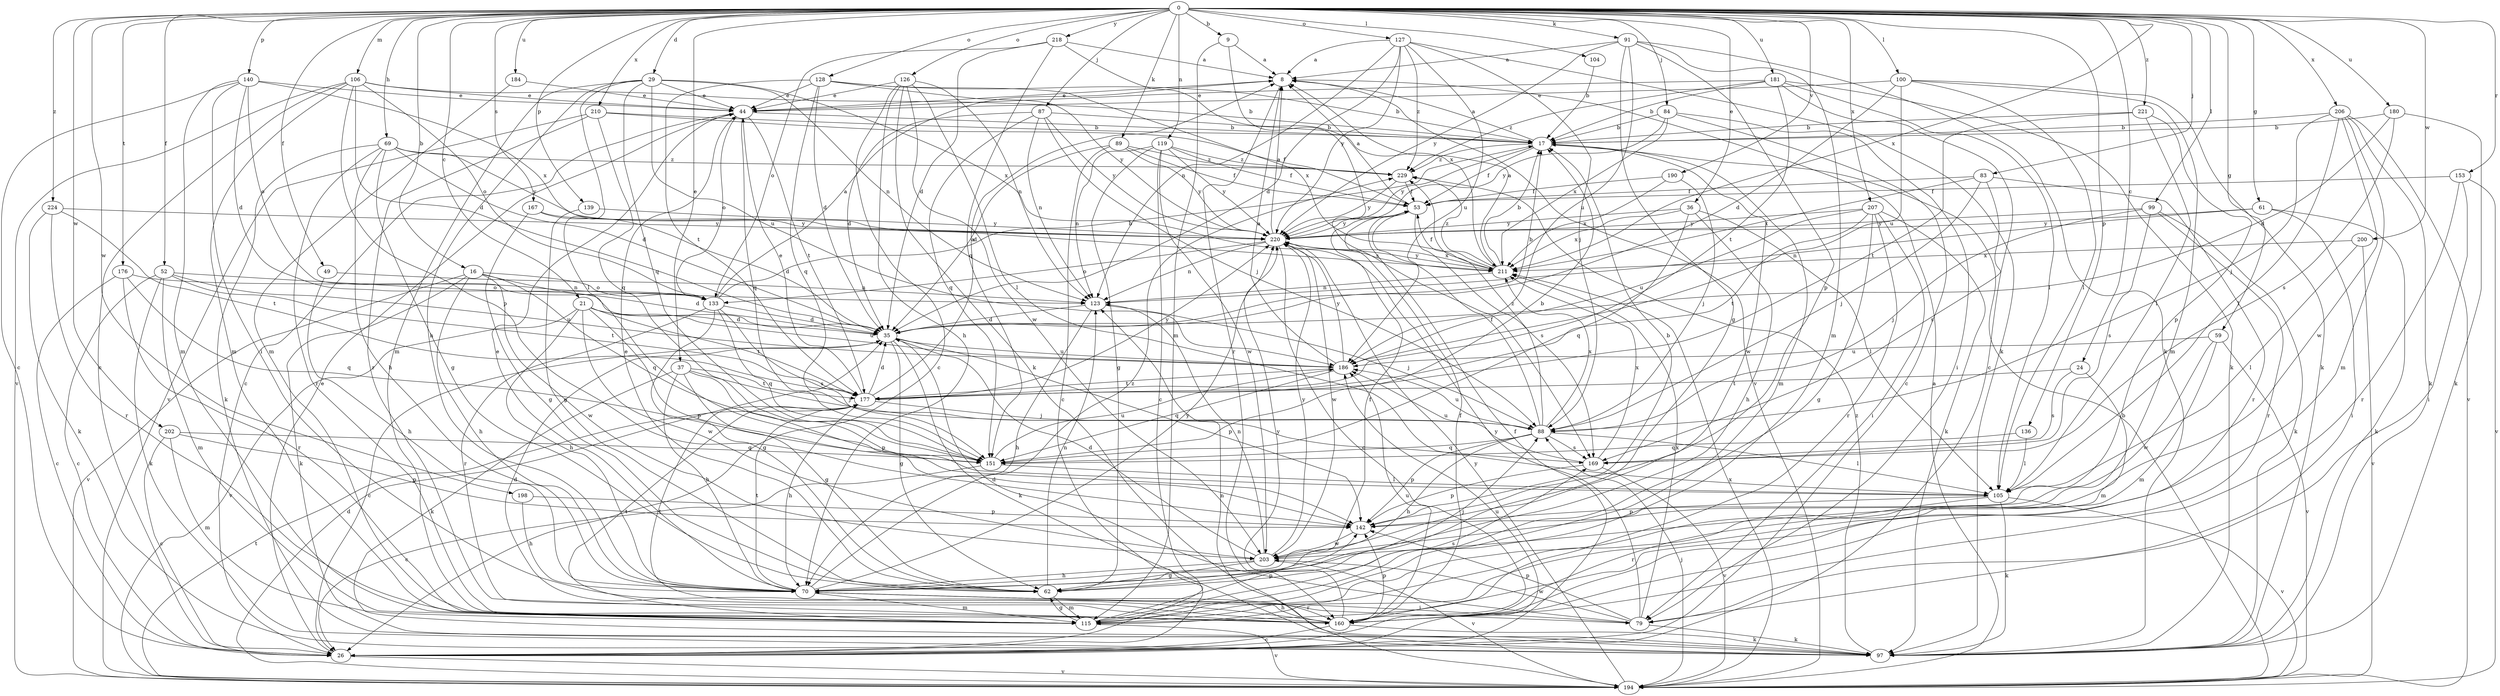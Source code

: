 strict digraph  {
0;
8;
9;
16;
17;
21;
24;
26;
29;
35;
36;
37;
44;
49;
52;
53;
59;
61;
62;
69;
70;
79;
83;
84;
87;
88;
89;
91;
97;
99;
100;
104;
105;
106;
115;
119;
123;
126;
127;
128;
133;
136;
139;
140;
142;
151;
153;
160;
167;
169;
176;
177;
180;
181;
184;
186;
190;
194;
198;
200;
202;
203;
206;
207;
210;
211;
218;
220;
221;
224;
229;
0 -> 9  [label=b];
0 -> 16  [label=b];
0 -> 21  [label=c];
0 -> 24  [label=c];
0 -> 29  [label=d];
0 -> 36  [label=e];
0 -> 37  [label=e];
0 -> 49  [label=f];
0 -> 52  [label=f];
0 -> 59  [label=g];
0 -> 61  [label=g];
0 -> 69  [label=h];
0 -> 83  [label=j];
0 -> 84  [label=j];
0 -> 87  [label=j];
0 -> 89  [label=k];
0 -> 91  [label=k];
0 -> 99  [label=l];
0 -> 100  [label=l];
0 -> 104  [label=l];
0 -> 106  [label=m];
0 -> 119  [label=n];
0 -> 126  [label=o];
0 -> 127  [label=o];
0 -> 128  [label=o];
0 -> 136  [label=p];
0 -> 139  [label=p];
0 -> 140  [label=p];
0 -> 153  [label=r];
0 -> 167  [label=s];
0 -> 176  [label=t];
0 -> 180  [label=u];
0 -> 181  [label=u];
0 -> 184  [label=u];
0 -> 190  [label=v];
0 -> 198  [label=w];
0 -> 200  [label=w];
0 -> 202  [label=w];
0 -> 206  [label=x];
0 -> 207  [label=x];
0 -> 210  [label=x];
0 -> 211  [label=x];
0 -> 218  [label=y];
0 -> 221  [label=z];
0 -> 224  [label=z];
8 -> 44  [label=e];
8 -> 160  [label=r];
8 -> 194  [label=v];
9 -> 8  [label=a];
9 -> 115  [label=m];
9 -> 169  [label=s];
16 -> 35  [label=d];
16 -> 70  [label=h];
16 -> 97  [label=k];
16 -> 133  [label=o];
16 -> 151  [label=q];
16 -> 194  [label=v];
16 -> 203  [label=w];
17 -> 8  [label=a];
17 -> 53  [label=f];
17 -> 115  [label=m];
17 -> 203  [label=w];
17 -> 220  [label=y];
17 -> 229  [label=z];
21 -> 35  [label=d];
21 -> 70  [label=h];
21 -> 142  [label=p];
21 -> 177  [label=t];
21 -> 186  [label=u];
21 -> 194  [label=v];
21 -> 203  [label=w];
24 -> 115  [label=m];
24 -> 169  [label=s];
24 -> 177  [label=t];
26 -> 44  [label=e];
26 -> 53  [label=f];
26 -> 186  [label=u];
26 -> 194  [label=v];
29 -> 44  [label=e];
29 -> 70  [label=h];
29 -> 105  [label=l];
29 -> 115  [label=m];
29 -> 123  [label=n];
29 -> 151  [label=q];
29 -> 186  [label=u];
29 -> 211  [label=x];
35 -> 17  [label=b];
35 -> 26  [label=c];
35 -> 62  [label=g];
35 -> 97  [label=k];
35 -> 142  [label=p];
35 -> 186  [label=u];
36 -> 70  [label=h];
36 -> 105  [label=l];
36 -> 151  [label=q];
36 -> 211  [label=x];
36 -> 220  [label=y];
37 -> 62  [label=g];
37 -> 70  [label=h];
37 -> 88  [label=j];
37 -> 97  [label=k];
37 -> 142  [label=p];
37 -> 177  [label=t];
44 -> 17  [label=b];
44 -> 26  [label=c];
44 -> 133  [label=o];
44 -> 151  [label=q];
44 -> 177  [label=t];
49 -> 70  [label=h];
49 -> 123  [label=n];
52 -> 26  [label=c];
52 -> 97  [label=k];
52 -> 115  [label=m];
52 -> 133  [label=o];
52 -> 177  [label=t];
52 -> 186  [label=u];
53 -> 8  [label=a];
53 -> 169  [label=s];
53 -> 220  [label=y];
59 -> 115  [label=m];
59 -> 186  [label=u];
59 -> 194  [label=v];
59 -> 203  [label=w];
61 -> 79  [label=i];
61 -> 97  [label=k];
61 -> 123  [label=n];
61 -> 220  [label=y];
62 -> 44  [label=e];
62 -> 88  [label=j];
62 -> 115  [label=m];
62 -> 123  [label=n];
69 -> 35  [label=d];
69 -> 62  [label=g];
69 -> 70  [label=h];
69 -> 97  [label=k];
69 -> 160  [label=r];
69 -> 220  [label=y];
69 -> 229  [label=z];
70 -> 44  [label=e];
70 -> 53  [label=f];
70 -> 79  [label=i];
70 -> 115  [label=m];
70 -> 160  [label=r];
70 -> 177  [label=t];
70 -> 220  [label=y];
70 -> 229  [label=z];
79 -> 35  [label=d];
79 -> 97  [label=k];
79 -> 142  [label=p];
79 -> 203  [label=w];
79 -> 211  [label=x];
79 -> 220  [label=y];
83 -> 53  [label=f];
83 -> 88  [label=j];
83 -> 160  [label=r];
83 -> 169  [label=s];
83 -> 211  [label=x];
84 -> 17  [label=b];
84 -> 26  [label=c];
84 -> 79  [label=i];
84 -> 211  [label=x];
84 -> 220  [label=y];
87 -> 17  [label=b];
87 -> 35  [label=d];
87 -> 88  [label=j];
87 -> 123  [label=n];
87 -> 151  [label=q];
87 -> 220  [label=y];
88 -> 53  [label=f];
88 -> 70  [label=h];
88 -> 105  [label=l];
88 -> 142  [label=p];
88 -> 151  [label=q];
88 -> 169  [label=s];
88 -> 186  [label=u];
88 -> 211  [label=x];
88 -> 229  [label=z];
89 -> 26  [label=c];
89 -> 35  [label=d];
89 -> 53  [label=f];
89 -> 220  [label=y];
89 -> 229  [label=z];
91 -> 8  [label=a];
91 -> 62  [label=g];
91 -> 97  [label=k];
91 -> 115  [label=m];
91 -> 142  [label=p];
91 -> 186  [label=u];
91 -> 220  [label=y];
97 -> 229  [label=z];
99 -> 88  [label=j];
99 -> 97  [label=k];
99 -> 160  [label=r];
99 -> 169  [label=s];
99 -> 220  [label=y];
100 -> 35  [label=d];
100 -> 44  [label=e];
100 -> 97  [label=k];
100 -> 105  [label=l];
100 -> 115  [label=m];
100 -> 186  [label=u];
104 -> 17  [label=b];
105 -> 97  [label=k];
105 -> 142  [label=p];
105 -> 160  [label=r];
105 -> 194  [label=v];
106 -> 17  [label=b];
106 -> 26  [label=c];
106 -> 35  [label=d];
106 -> 44  [label=e];
106 -> 115  [label=m];
106 -> 133  [label=o];
106 -> 142  [label=p];
106 -> 194  [label=v];
115 -> 62  [label=g];
115 -> 142  [label=p];
115 -> 169  [label=s];
115 -> 177  [label=t];
115 -> 194  [label=v];
119 -> 26  [label=c];
119 -> 53  [label=f];
119 -> 62  [label=g];
119 -> 123  [label=n];
119 -> 203  [label=w];
119 -> 220  [label=y];
119 -> 229  [label=z];
123 -> 35  [label=d];
123 -> 70  [label=h];
123 -> 88  [label=j];
126 -> 26  [label=c];
126 -> 44  [label=e];
126 -> 70  [label=h];
126 -> 97  [label=k];
126 -> 105  [label=l];
126 -> 123  [label=n];
126 -> 203  [label=w];
127 -> 8  [label=a];
127 -> 35  [label=d];
127 -> 88  [label=j];
127 -> 97  [label=k];
127 -> 123  [label=n];
127 -> 186  [label=u];
127 -> 220  [label=y];
127 -> 229  [label=z];
128 -> 17  [label=b];
128 -> 35  [label=d];
128 -> 44  [label=e];
128 -> 151  [label=q];
128 -> 177  [label=t];
128 -> 211  [label=x];
128 -> 220  [label=y];
133 -> 8  [label=a];
133 -> 17  [label=b];
133 -> 35  [label=d];
133 -> 62  [label=g];
133 -> 151  [label=q];
133 -> 160  [label=r];
133 -> 169  [label=s];
136 -> 105  [label=l];
136 -> 151  [label=q];
139 -> 62  [label=g];
139 -> 220  [label=y];
140 -> 26  [label=c];
140 -> 35  [label=d];
140 -> 44  [label=e];
140 -> 79  [label=i];
140 -> 115  [label=m];
140 -> 133  [label=o];
140 -> 211  [label=x];
142 -> 17  [label=b];
142 -> 203  [label=w];
151 -> 17  [label=b];
151 -> 26  [label=c];
151 -> 105  [label=l];
151 -> 186  [label=u];
153 -> 53  [label=f];
153 -> 79  [label=i];
153 -> 160  [label=r];
153 -> 194  [label=v];
160 -> 26  [label=c];
160 -> 35  [label=d];
160 -> 53  [label=f];
160 -> 70  [label=h];
160 -> 97  [label=k];
160 -> 142  [label=p];
160 -> 177  [label=t];
160 -> 186  [label=u];
160 -> 220  [label=y];
167 -> 35  [label=d];
167 -> 62  [label=g];
167 -> 220  [label=y];
169 -> 142  [label=p];
169 -> 186  [label=u];
169 -> 194  [label=v];
169 -> 211  [label=x];
176 -> 26  [label=c];
176 -> 123  [label=n];
176 -> 151  [label=q];
176 -> 160  [label=r];
177 -> 8  [label=a];
177 -> 35  [label=d];
177 -> 44  [label=e];
177 -> 70  [label=h];
177 -> 88  [label=j];
177 -> 220  [label=y];
180 -> 17  [label=b];
180 -> 35  [label=d];
180 -> 97  [label=k];
180 -> 169  [label=s];
181 -> 17  [label=b];
181 -> 26  [label=c];
181 -> 44  [label=e];
181 -> 97  [label=k];
181 -> 105  [label=l];
181 -> 177  [label=t];
181 -> 229  [label=z];
184 -> 44  [label=e];
184 -> 115  [label=m];
186 -> 8  [label=a];
186 -> 151  [label=q];
186 -> 177  [label=t];
186 -> 220  [label=y];
190 -> 53  [label=f];
190 -> 88  [label=j];
190 -> 211  [label=x];
194 -> 8  [label=a];
194 -> 17  [label=b];
194 -> 35  [label=d];
194 -> 88  [label=j];
194 -> 123  [label=n];
194 -> 177  [label=t];
194 -> 211  [label=x];
194 -> 220  [label=y];
198 -> 70  [label=h];
198 -> 142  [label=p];
200 -> 105  [label=l];
200 -> 194  [label=v];
200 -> 211  [label=x];
202 -> 26  [label=c];
202 -> 115  [label=m];
202 -> 142  [label=p];
202 -> 151  [label=q];
203 -> 35  [label=d];
203 -> 62  [label=g];
203 -> 70  [label=h];
203 -> 123  [label=n];
203 -> 194  [label=v];
203 -> 220  [label=y];
206 -> 17  [label=b];
206 -> 88  [label=j];
206 -> 97  [label=k];
206 -> 105  [label=l];
206 -> 115  [label=m];
206 -> 194  [label=v];
206 -> 203  [label=w];
207 -> 62  [label=g];
207 -> 79  [label=i];
207 -> 97  [label=k];
207 -> 160  [label=r];
207 -> 177  [label=t];
207 -> 186  [label=u];
207 -> 220  [label=y];
210 -> 17  [label=b];
210 -> 53  [label=f];
210 -> 151  [label=q];
210 -> 160  [label=r];
210 -> 194  [label=v];
211 -> 8  [label=a];
211 -> 17  [label=b];
211 -> 53  [label=f];
211 -> 123  [label=n];
211 -> 220  [label=y];
211 -> 229  [label=z];
218 -> 8  [label=a];
218 -> 35  [label=d];
218 -> 133  [label=o];
218 -> 151  [label=q];
218 -> 211  [label=x];
220 -> 8  [label=a];
220 -> 26  [label=c];
220 -> 123  [label=n];
220 -> 133  [label=o];
220 -> 203  [label=w];
220 -> 211  [label=x];
221 -> 17  [label=b];
221 -> 105  [label=l];
221 -> 142  [label=p];
221 -> 177  [label=t];
224 -> 97  [label=k];
224 -> 160  [label=r];
224 -> 177  [label=t];
224 -> 220  [label=y];
229 -> 53  [label=f];
229 -> 220  [label=y];
}
